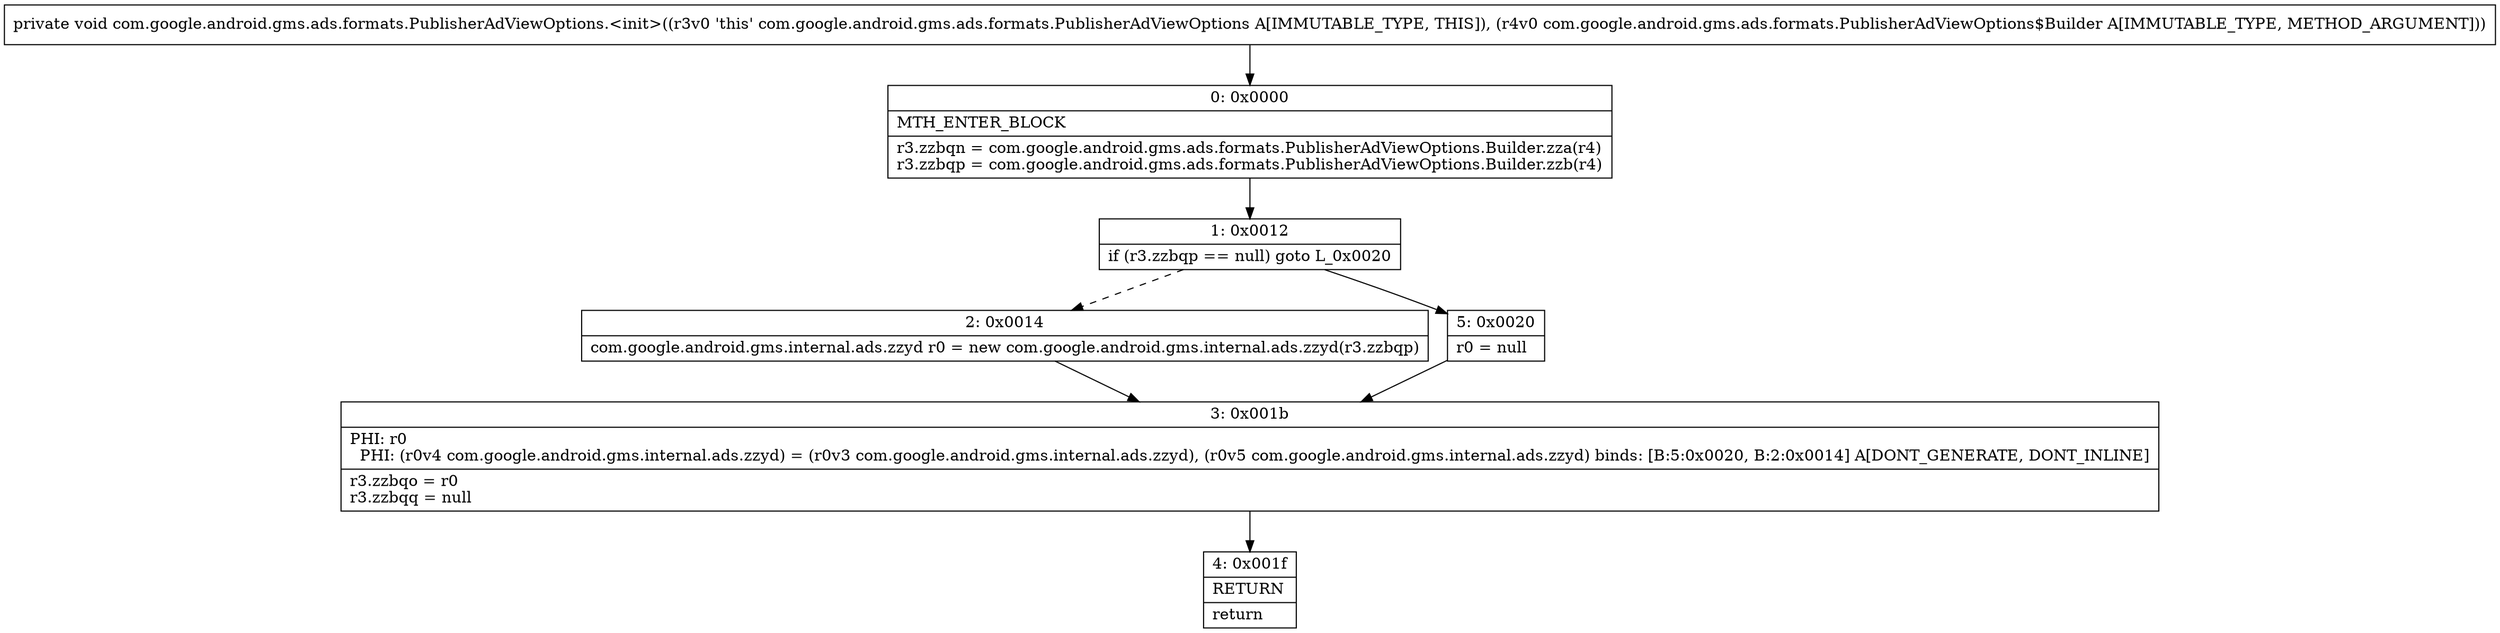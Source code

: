 digraph "CFG forcom.google.android.gms.ads.formats.PublisherAdViewOptions.\<init\>(Lcom\/google\/android\/gms\/ads\/formats\/PublisherAdViewOptions$Builder;)V" {
Node_0 [shape=record,label="{0\:\ 0x0000|MTH_ENTER_BLOCK\l|r3.zzbqn = com.google.android.gms.ads.formats.PublisherAdViewOptions.Builder.zza(r4)\lr3.zzbqp = com.google.android.gms.ads.formats.PublisherAdViewOptions.Builder.zzb(r4)\l}"];
Node_1 [shape=record,label="{1\:\ 0x0012|if (r3.zzbqp == null) goto L_0x0020\l}"];
Node_2 [shape=record,label="{2\:\ 0x0014|com.google.android.gms.internal.ads.zzyd r0 = new com.google.android.gms.internal.ads.zzyd(r3.zzbqp)\l}"];
Node_3 [shape=record,label="{3\:\ 0x001b|PHI: r0 \l  PHI: (r0v4 com.google.android.gms.internal.ads.zzyd) = (r0v3 com.google.android.gms.internal.ads.zzyd), (r0v5 com.google.android.gms.internal.ads.zzyd) binds: [B:5:0x0020, B:2:0x0014] A[DONT_GENERATE, DONT_INLINE]\l|r3.zzbqo = r0\lr3.zzbqq = null\l}"];
Node_4 [shape=record,label="{4\:\ 0x001f|RETURN\l|return\l}"];
Node_5 [shape=record,label="{5\:\ 0x0020|r0 = null\l}"];
MethodNode[shape=record,label="{private void com.google.android.gms.ads.formats.PublisherAdViewOptions.\<init\>((r3v0 'this' com.google.android.gms.ads.formats.PublisherAdViewOptions A[IMMUTABLE_TYPE, THIS]), (r4v0 com.google.android.gms.ads.formats.PublisherAdViewOptions$Builder A[IMMUTABLE_TYPE, METHOD_ARGUMENT])) }"];
MethodNode -> Node_0;
Node_0 -> Node_1;
Node_1 -> Node_2[style=dashed];
Node_1 -> Node_5;
Node_2 -> Node_3;
Node_3 -> Node_4;
Node_5 -> Node_3;
}

